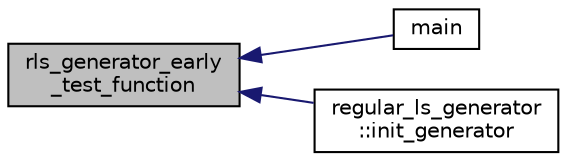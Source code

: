 digraph "rls_generator_early_test_function"
{
  edge [fontname="Helvetica",fontsize="10",labelfontname="Helvetica",labelfontsize="10"];
  node [fontname="Helvetica",fontsize="10",shape=record];
  rankdir="LR";
  Node195 [label="rls_generator_early\l_test_function",height=0.2,width=0.4,color="black", fillcolor="grey75", style="filled", fontcolor="black"];
  Node195 -> Node196 [dir="back",color="midnightblue",fontsize="10",style="solid",fontname="Helvetica"];
  Node196 [label="main",height=0.2,width=0.4,color="black", fillcolor="white", style="filled",URL="$db/d50/regular__ls_8_c.html#a217dbf8b442f20279ea00b898af96f52"];
  Node195 -> Node197 [dir="back",color="midnightblue",fontsize="10",style="solid",fontname="Helvetica"];
  Node197 [label="regular_ls_generator\l::init_generator",height=0.2,width=0.4,color="black", fillcolor="white", style="filled",URL="$d2/dd8/classregular__ls__generator.html#ad2d853778456c12a007b975c38f60ab3"];
}
